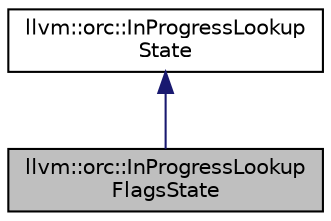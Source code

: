 digraph "llvm::orc::InProgressLookupFlagsState"
{
 // LATEX_PDF_SIZE
  bgcolor="transparent";
  edge [fontname="Helvetica",fontsize="10",labelfontname="Helvetica",labelfontsize="10"];
  node [fontname="Helvetica",fontsize="10",shape=record];
  Node1 [label="llvm::orc::InProgressLookup\lFlagsState",height=0.2,width=0.4,color="black", fillcolor="grey75", style="filled", fontcolor="black",tooltip=" "];
  Node2 -> Node1 [dir="back",color="midnightblue",fontsize="10",style="solid",fontname="Helvetica"];
  Node2 [label="llvm::orc::InProgressLookup\lState",height=0.2,width=0.4,color="black",URL="$classllvm_1_1orc_1_1InProgressLookupState.html",tooltip=" "];
}

